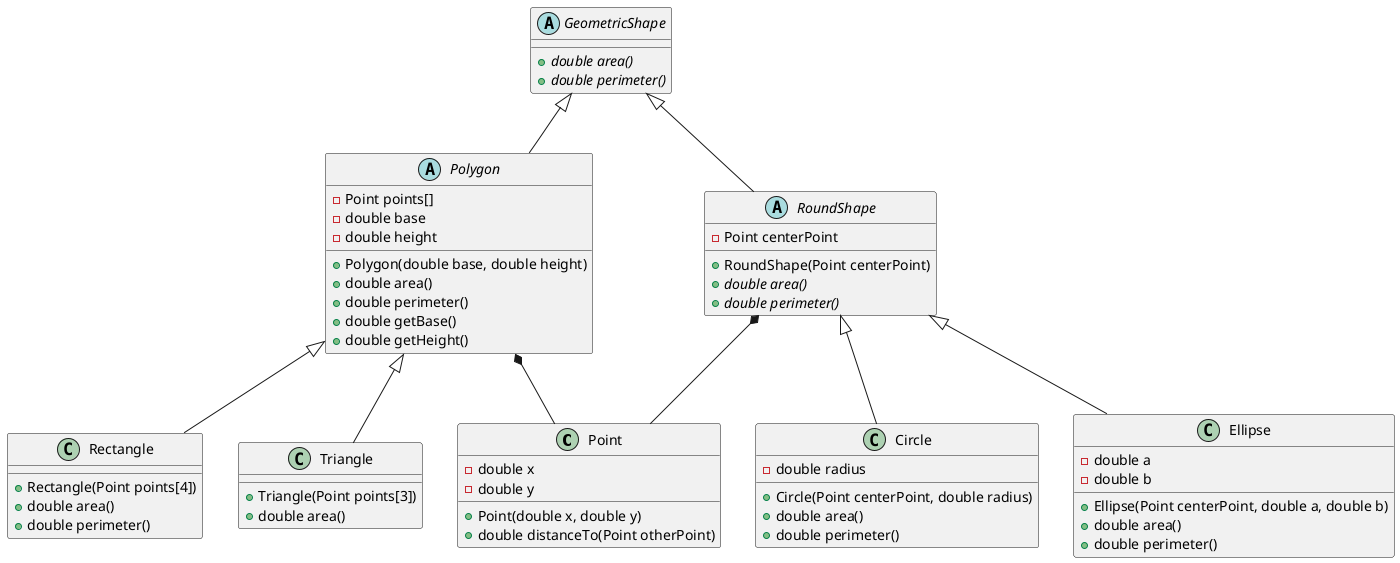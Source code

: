 @startuml
'https://plantuml.com/sequence-diagram

class Point {
    -double x
    -double y
    +Point(double x, double y)
    +double distanceTo(Point otherPoint)
}

abstract class GeometricShape {
    +{abstract} double area()
    +{abstract} double perimeter()
}

abstract class Polygon {
    - Point points[]
    -double base
    -double height
    +Polygon(double base, double height)
    +double area()
    +double perimeter()
    +double getBase()
    +double getHeight()
}

class Rectangle {
    +Rectangle(Point points[4])
    +double area()
    +double perimeter()
}

class Triangle {
    +Triangle(Point points[3])
    +double area()
}

abstract class RoundShape {
     -Point centerPoint
     +RoundShape(Point centerPoint)
     +{abstract} double area()
     +{abstract} double perimeter()
 }

class Circle {
    -double radius
    +Circle(Point centerPoint, double radius)
    +double area()
    +double perimeter()
}

class Ellipse {
    -double a
    -double b
    +Ellipse(Point centerPoint, double a, double b)
    +double area()
    +double perimeter()
}

GeometricShape <|-- Polygon
GeometricShape <|-- RoundShape
Polygon <|-- Triangle
Polygon <|-- Rectangle
RoundShape <|-- Circle
RoundShape <|-- Ellipse
Polygon *-- Point
RoundShape *-- Point


@enduml